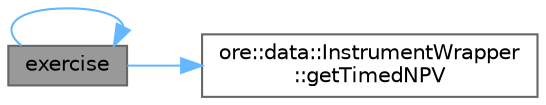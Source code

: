digraph "exercise"
{
 // INTERACTIVE_SVG=YES
 // LATEX_PDF_SIZE
  bgcolor="transparent";
  edge [fontname=Helvetica,fontsize=10,labelfontname=Helvetica,labelfontsize=10];
  node [fontname=Helvetica,fontsize=10,shape=box,height=0.2,width=0.4];
  rankdir="LR";
  Node1 [label="exercise",height=0.2,width=0.4,color="gray40", fillcolor="grey60", style="filled", fontcolor="black",tooltip=" "];
  Node1 -> Node1 [color="steelblue1",style="solid"];
  Node1 -> Node2 [color="steelblue1",style="solid"];
  Node2 [label="ore::data::InstrumentWrapper\l::getTimedNPV",height=0.2,width=0.4,color="grey40", fillcolor="white", style="filled",URL="$classore_1_1data_1_1_instrument_wrapper.html#ae0bb68a1eb3a1b0b3c4b69b6f94711c0",tooltip=" "];
}
